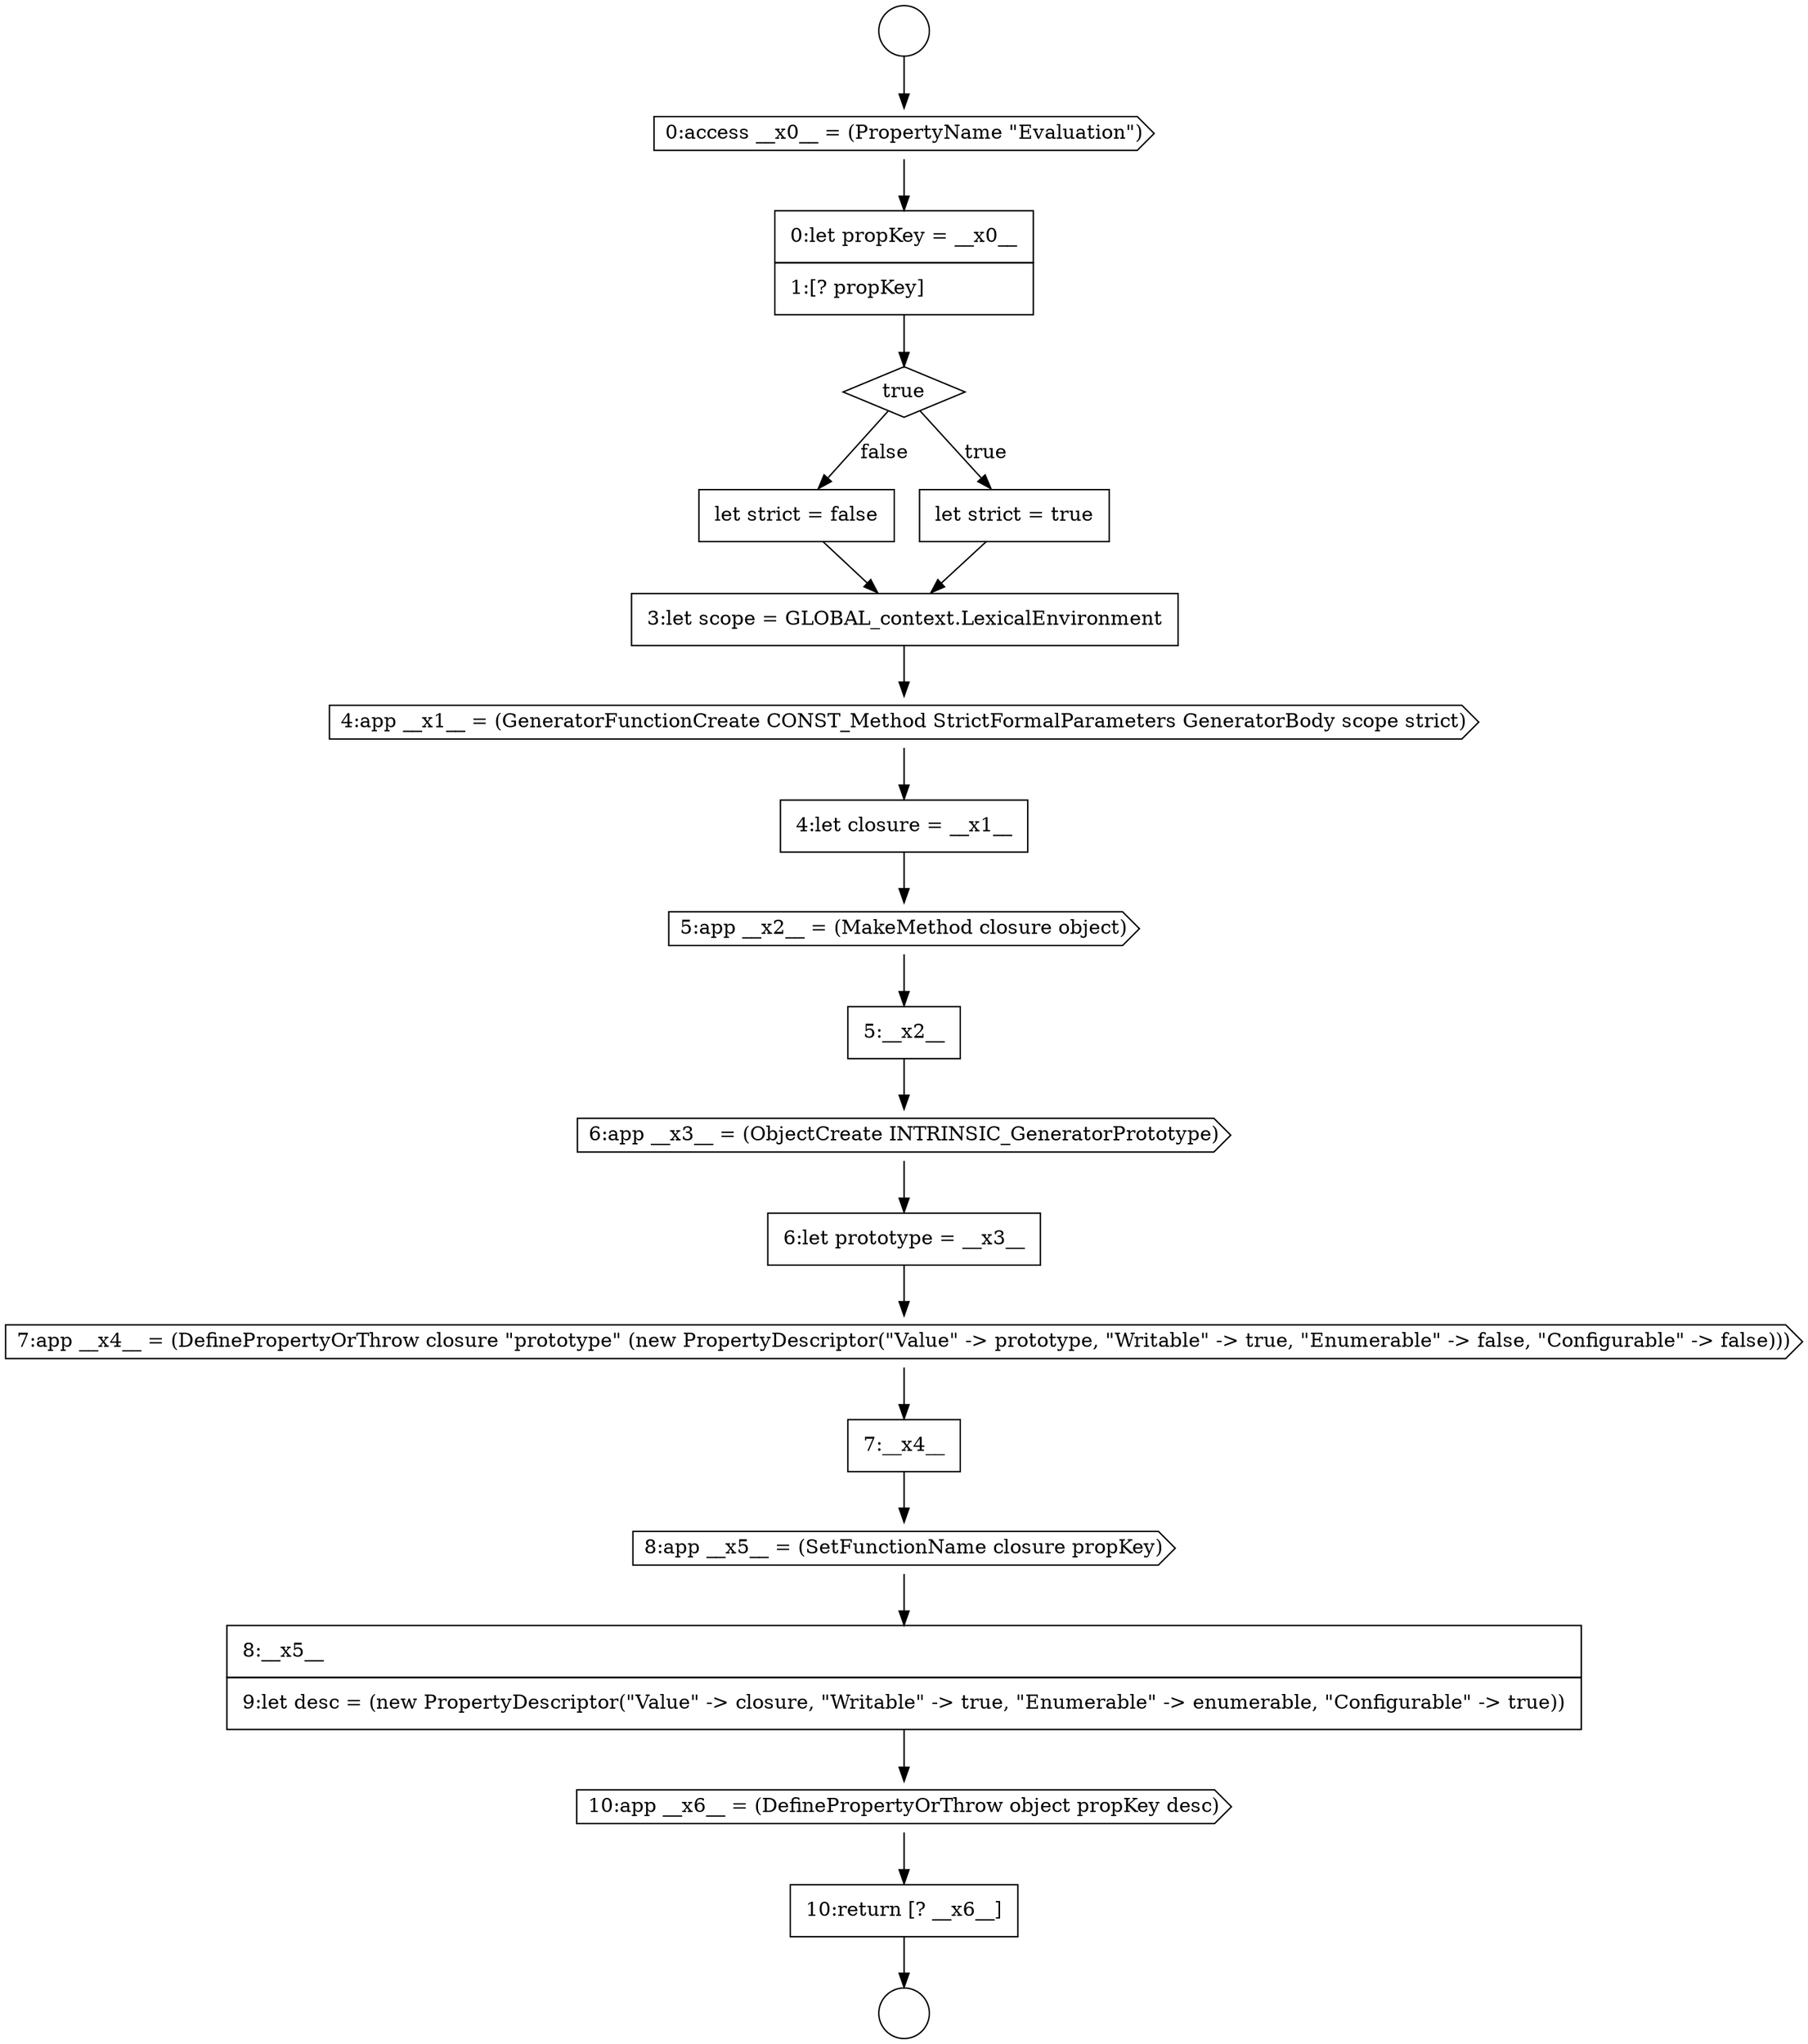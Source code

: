 digraph {
  node8415 [shape=cds, label=<<font color="black">6:app __x3__ = (ObjectCreate INTRINSIC_GeneratorPrototype)</font>> color="black" fillcolor="white" style=filled]
  node8417 [shape=cds, label=<<font color="black">7:app __x4__ = (DefinePropertyOrThrow closure &quot;prototype&quot; (new PropertyDescriptor(&quot;Value&quot; -&gt; prototype, &quot;Writable&quot; -&gt; true, &quot;Enumerable&quot; -&gt; false, &quot;Configurable&quot; -&gt; false)))</font>> color="black" fillcolor="white" style=filled]
  node8418 [shape=none, margin=0, label=<<font color="black">
    <table border="0" cellborder="1" cellspacing="0" cellpadding="10">
      <tr><td align="left">7:__x4__</td></tr>
    </table>
  </font>> color="black" fillcolor="white" style=filled]
  node8403 [shape=circle label=" " color="black" fillcolor="white" style=filled]
  node8414 [shape=none, margin=0, label=<<font color="black">
    <table border="0" cellborder="1" cellspacing="0" cellpadding="10">
      <tr><td align="left">5:__x2__</td></tr>
    </table>
  </font>> color="black" fillcolor="white" style=filled]
  node8407 [shape=diamond, label=<<font color="black">true</font>> color="black" fillcolor="white" style=filled]
  node8410 [shape=none, margin=0, label=<<font color="black">
    <table border="0" cellborder="1" cellspacing="0" cellpadding="10">
      <tr><td align="left">3:let scope = GLOBAL_context.LexicalEnvironment</td></tr>
    </table>
  </font>> color="black" fillcolor="white" style=filled]
  node8422 [shape=none, margin=0, label=<<font color="black">
    <table border="0" cellborder="1" cellspacing="0" cellpadding="10">
      <tr><td align="left">10:return [? __x6__]</td></tr>
    </table>
  </font>> color="black" fillcolor="white" style=filled]
  node8404 [shape=circle label=" " color="black" fillcolor="white" style=filled]
  node8413 [shape=cds, label=<<font color="black">5:app __x2__ = (MakeMethod closure object)</font>> color="black" fillcolor="white" style=filled]
  node8409 [shape=none, margin=0, label=<<font color="black">
    <table border="0" cellborder="1" cellspacing="0" cellpadding="10">
      <tr><td align="left">let strict = false</td></tr>
    </table>
  </font>> color="black" fillcolor="white" style=filled]
  node8420 [shape=none, margin=0, label=<<font color="black">
    <table border="0" cellborder="1" cellspacing="0" cellpadding="10">
      <tr><td align="left">8:__x5__</td></tr>
      <tr><td align="left">9:let desc = (new PropertyDescriptor(&quot;Value&quot; -&gt; closure, &quot;Writable&quot; -&gt; true, &quot;Enumerable&quot; -&gt; enumerable, &quot;Configurable&quot; -&gt; true))</td></tr>
    </table>
  </font>> color="black" fillcolor="white" style=filled]
  node8412 [shape=none, margin=0, label=<<font color="black">
    <table border="0" cellborder="1" cellspacing="0" cellpadding="10">
      <tr><td align="left">4:let closure = __x1__</td></tr>
    </table>
  </font>> color="black" fillcolor="white" style=filled]
  node8405 [shape=cds, label=<<font color="black">0:access __x0__ = (PropertyName &quot;Evaluation&quot;)</font>> color="black" fillcolor="white" style=filled]
  node8416 [shape=none, margin=0, label=<<font color="black">
    <table border="0" cellborder="1" cellspacing="0" cellpadding="10">
      <tr><td align="left">6:let prototype = __x3__</td></tr>
    </table>
  </font>> color="black" fillcolor="white" style=filled]
  node8411 [shape=cds, label=<<font color="black">4:app __x1__ = (GeneratorFunctionCreate CONST_Method StrictFormalParameters GeneratorBody scope strict)</font>> color="black" fillcolor="white" style=filled]
  node8406 [shape=none, margin=0, label=<<font color="black">
    <table border="0" cellborder="1" cellspacing="0" cellpadding="10">
      <tr><td align="left">0:let propKey = __x0__</td></tr>
      <tr><td align="left">1:[? propKey]</td></tr>
    </table>
  </font>> color="black" fillcolor="white" style=filled]
  node8421 [shape=cds, label=<<font color="black">10:app __x6__ = (DefinePropertyOrThrow object propKey desc)</font>> color="black" fillcolor="white" style=filled]
  node8419 [shape=cds, label=<<font color="black">8:app __x5__ = (SetFunctionName closure propKey)</font>> color="black" fillcolor="white" style=filled]
  node8408 [shape=none, margin=0, label=<<font color="black">
    <table border="0" cellborder="1" cellspacing="0" cellpadding="10">
      <tr><td align="left">let strict = true</td></tr>
    </table>
  </font>> color="black" fillcolor="white" style=filled]
  node8411 -> node8412 [ color="black"]
  node8420 -> node8421 [ color="black"]
  node8413 -> node8414 [ color="black"]
  node8410 -> node8411 [ color="black"]
  node8421 -> node8422 [ color="black"]
  node8412 -> node8413 [ color="black"]
  node8422 -> node8404 [ color="black"]
  node8418 -> node8419 [ color="black"]
  node8403 -> node8405 [ color="black"]
  node8417 -> node8418 [ color="black"]
  node8416 -> node8417 [ color="black"]
  node8405 -> node8406 [ color="black"]
  node8406 -> node8407 [ color="black"]
  node8419 -> node8420 [ color="black"]
  node8407 -> node8408 [label=<<font color="black">true</font>> color="black"]
  node8407 -> node8409 [label=<<font color="black">false</font>> color="black"]
  node8408 -> node8410 [ color="black"]
  node8414 -> node8415 [ color="black"]
  node8409 -> node8410 [ color="black"]
  node8415 -> node8416 [ color="black"]
}
